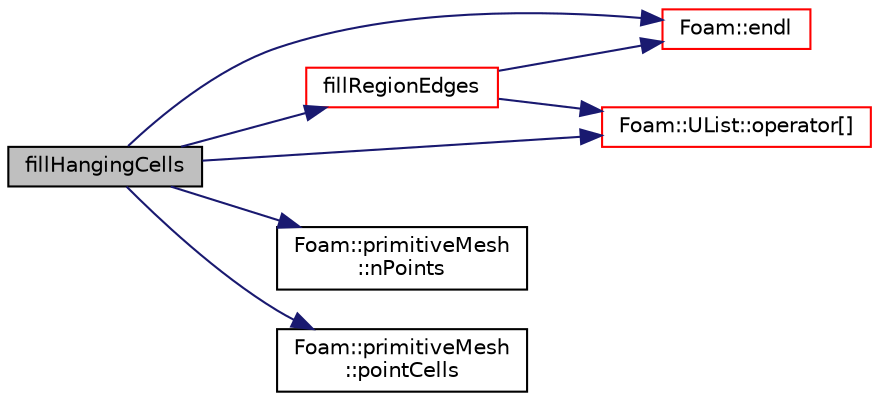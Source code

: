 digraph "fillHangingCells"
{
  bgcolor="transparent";
  edge [fontname="Helvetica",fontsize="10",labelfontname="Helvetica",labelfontsize="10"];
  node [fontname="Helvetica",fontsize="10",shape=record];
  rankdir="LR";
  Node1 [label="fillHangingCells",height=0.2,width=0.4,color="black", fillcolor="grey75", style="filled", fontcolor="black"];
  Node1 -> Node2 [color="midnightblue",fontsize="10",style="solid",fontname="Helvetica"];
  Node2 [label="Foam::endl",height=0.2,width=0.4,color="red",URL="$a10909.html#a2db8fe02a0d3909e9351bb4275b23ce4",tooltip="Add newline and flush stream. "];
  Node1 -> Node3 [color="midnightblue",fontsize="10",style="solid",fontname="Helvetica"];
  Node3 [label="fillRegionEdges",height=0.2,width=0.4,color="red",URL="$a00203.html#af24b1f544bfdcd0b63df803b41892df8",tooltip="Find regionEdges and fill one neighbour. Iterate until nothing. "];
  Node3 -> Node4 [color="midnightblue",fontsize="10",style="solid",fontname="Helvetica"];
  Node4 [label="Foam::UList::operator[]",height=0.2,width=0.4,color="red",URL="$a02847.html#a851e28f7788bbc82f5a4aa9f0efdefe4",tooltip="Return element of UList. "];
  Node3 -> Node2 [color="midnightblue",fontsize="10",style="solid",fontname="Helvetica"];
  Node1 -> Node5 [color="midnightblue",fontsize="10",style="solid",fontname="Helvetica"];
  Node5 [label="Foam::primitiveMesh\l::nPoints",height=0.2,width=0.4,color="black",URL="$a02018.html#a9927abeba2c8506177084d644b6e573a"];
  Node1 -> Node4 [color="midnightblue",fontsize="10",style="solid",fontname="Helvetica"];
  Node1 -> Node6 [color="midnightblue",fontsize="10",style="solid",fontname="Helvetica"];
  Node6 [label="Foam::primitiveMesh\l::pointCells",height=0.2,width=0.4,color="black",URL="$a02018.html#a079e0ee96883ce076dddb72640febb77"];
}
